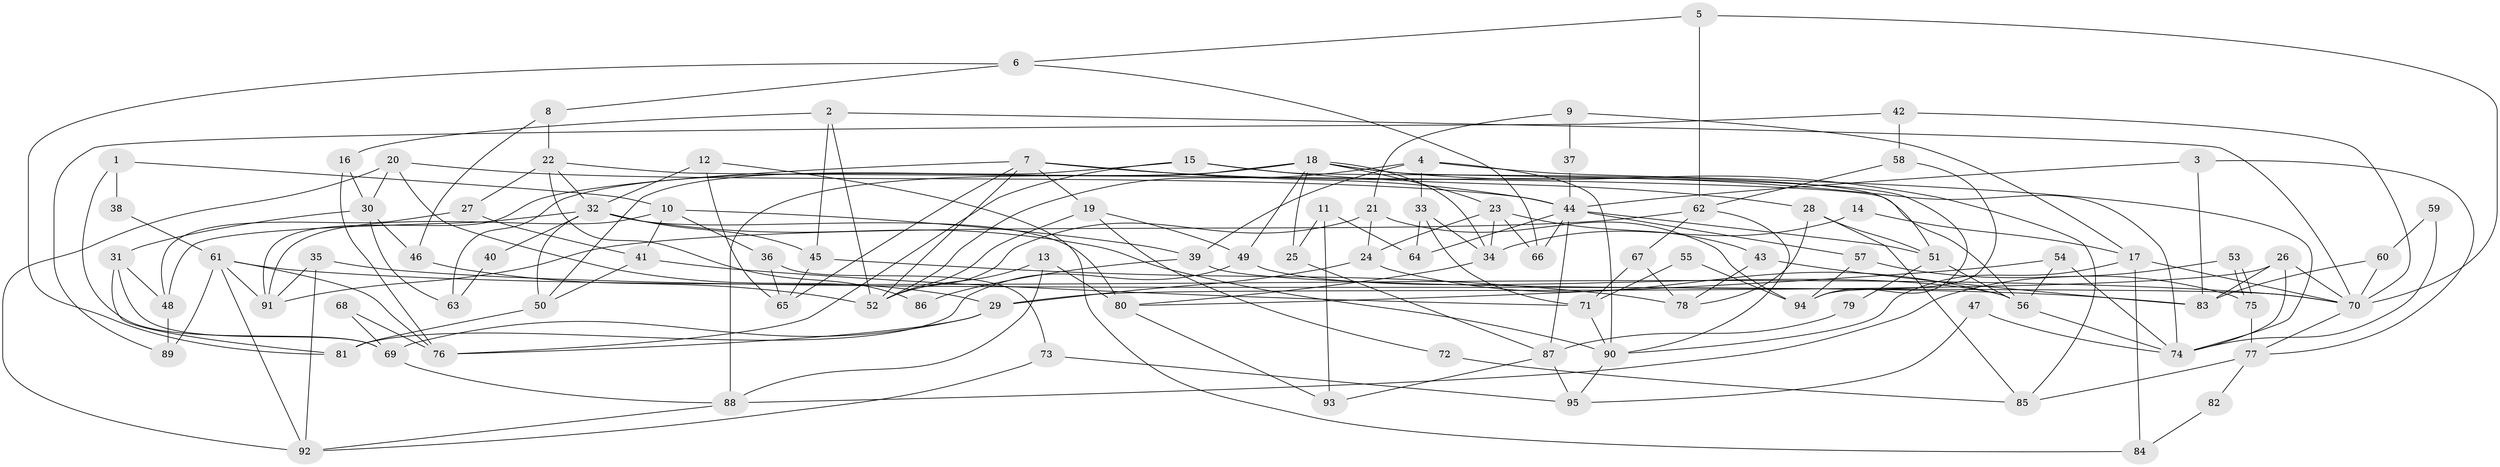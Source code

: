 // coarse degree distribution, {9: 0.06382978723404255, 8: 0.0425531914893617, 11: 0.0425531914893617, 12: 0.02127659574468085, 7: 0.10638297872340426, 14: 0.02127659574468085, 5: 0.1276595744680851, 3: 0.10638297872340426, 2: 0.19148936170212766, 19: 0.02127659574468085, 4: 0.14893617021276595, 6: 0.10638297872340426}
// Generated by graph-tools (version 1.1) at 2025/19/03/04/25 18:19:02]
// undirected, 95 vertices, 190 edges
graph export_dot {
graph [start="1"]
  node [color=gray90,style=filled];
  1;
  2;
  3;
  4;
  5;
  6;
  7;
  8;
  9;
  10;
  11;
  12;
  13;
  14;
  15;
  16;
  17;
  18;
  19;
  20;
  21;
  22;
  23;
  24;
  25;
  26;
  27;
  28;
  29;
  30;
  31;
  32;
  33;
  34;
  35;
  36;
  37;
  38;
  39;
  40;
  41;
  42;
  43;
  44;
  45;
  46;
  47;
  48;
  49;
  50;
  51;
  52;
  53;
  54;
  55;
  56;
  57;
  58;
  59;
  60;
  61;
  62;
  63;
  64;
  65;
  66;
  67;
  68;
  69;
  70;
  71;
  72;
  73;
  74;
  75;
  76;
  77;
  78;
  79;
  80;
  81;
  82;
  83;
  84;
  85;
  86;
  87;
  88;
  89;
  90;
  91;
  92;
  93;
  94;
  95;
  1 -- 10;
  1 -- 69;
  1 -- 38;
  2 -- 70;
  2 -- 45;
  2 -- 16;
  2 -- 52;
  3 -- 77;
  3 -- 44;
  3 -- 83;
  4 -- 74;
  4 -- 33;
  4 -- 39;
  4 -- 52;
  4 -- 90;
  5 -- 62;
  5 -- 70;
  5 -- 6;
  6 -- 81;
  6 -- 8;
  6 -- 66;
  7 -- 52;
  7 -- 91;
  7 -- 19;
  7 -- 44;
  7 -- 65;
  7 -- 74;
  8 -- 22;
  8 -- 46;
  9 -- 17;
  9 -- 21;
  9 -- 37;
  10 -- 41;
  10 -- 91;
  10 -- 36;
  10 -- 39;
  11 -- 93;
  11 -- 25;
  11 -- 64;
  12 -- 32;
  12 -- 65;
  12 -- 84;
  13 -- 80;
  13 -- 52;
  13 -- 88;
  14 -- 17;
  14 -- 34;
  15 -- 76;
  15 -- 51;
  15 -- 28;
  15 -- 50;
  16 -- 30;
  16 -- 76;
  17 -- 90;
  17 -- 70;
  17 -- 84;
  18 -- 94;
  18 -- 49;
  18 -- 23;
  18 -- 25;
  18 -- 34;
  18 -- 63;
  18 -- 85;
  18 -- 88;
  19 -- 52;
  19 -- 49;
  19 -- 72;
  20 -- 44;
  20 -- 29;
  20 -- 30;
  20 -- 92;
  21 -- 52;
  21 -- 24;
  21 -- 94;
  22 -- 27;
  22 -- 32;
  22 -- 56;
  22 -- 86;
  23 -- 34;
  23 -- 24;
  23 -- 43;
  23 -- 66;
  24 -- 56;
  24 -- 29;
  25 -- 87;
  26 -- 70;
  26 -- 74;
  26 -- 29;
  26 -- 83;
  27 -- 41;
  27 -- 48;
  28 -- 51;
  28 -- 78;
  28 -- 85;
  29 -- 69;
  29 -- 76;
  30 -- 46;
  30 -- 31;
  30 -- 63;
  31 -- 69;
  31 -- 48;
  31 -- 81;
  32 -- 50;
  32 -- 90;
  32 -- 40;
  32 -- 45;
  32 -- 48;
  32 -- 80;
  33 -- 71;
  33 -- 64;
  33 -- 34;
  34 -- 80;
  35 -- 92;
  35 -- 83;
  35 -- 91;
  36 -- 65;
  36 -- 73;
  37 -- 44;
  38 -- 61;
  39 -- 70;
  39 -- 86;
  40 -- 63;
  41 -- 50;
  41 -- 71;
  42 -- 89;
  42 -- 70;
  42 -- 58;
  43 -- 83;
  43 -- 78;
  44 -- 66;
  44 -- 51;
  44 -- 57;
  44 -- 64;
  44 -- 87;
  45 -- 78;
  45 -- 65;
  46 -- 52;
  47 -- 74;
  47 -- 95;
  48 -- 89;
  49 -- 56;
  49 -- 81;
  50 -- 81;
  51 -- 56;
  51 -- 79;
  53 -- 88;
  53 -- 75;
  53 -- 75;
  54 -- 74;
  54 -- 80;
  54 -- 56;
  55 -- 94;
  55 -- 71;
  56 -- 74;
  57 -- 75;
  57 -- 94;
  58 -- 94;
  58 -- 62;
  59 -- 60;
  59 -- 74;
  60 -- 83;
  60 -- 70;
  61 -- 76;
  61 -- 92;
  61 -- 70;
  61 -- 89;
  61 -- 91;
  62 -- 91;
  62 -- 67;
  62 -- 90;
  67 -- 78;
  67 -- 71;
  68 -- 76;
  68 -- 69;
  69 -- 88;
  70 -- 77;
  71 -- 90;
  72 -- 85;
  73 -- 92;
  73 -- 95;
  75 -- 77;
  77 -- 85;
  77 -- 82;
  79 -- 87;
  80 -- 93;
  82 -- 84;
  87 -- 95;
  87 -- 93;
  88 -- 92;
  90 -- 95;
}
